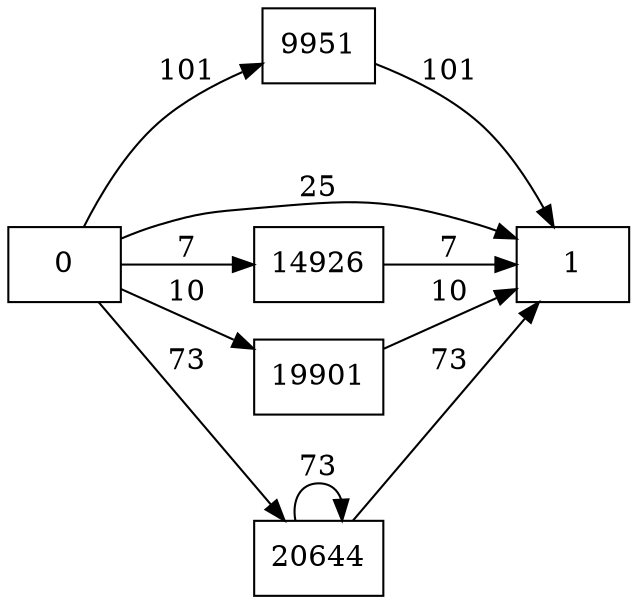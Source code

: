 digraph {
	graph [rankdir=LR]
	node [shape=rectangle]
	9951 -> 1 [label=101]
	14926 -> 1 [label=7]
	19901 -> 1 [label=10]
	20644 -> 20644 [label=73]
	20644 -> 1 [label=73]
	0 -> 1 [label=25]
	0 -> 9951 [label=101]
	0 -> 14926 [label=7]
	0 -> 19901 [label=10]
	0 -> 20644 [label=73]
}
